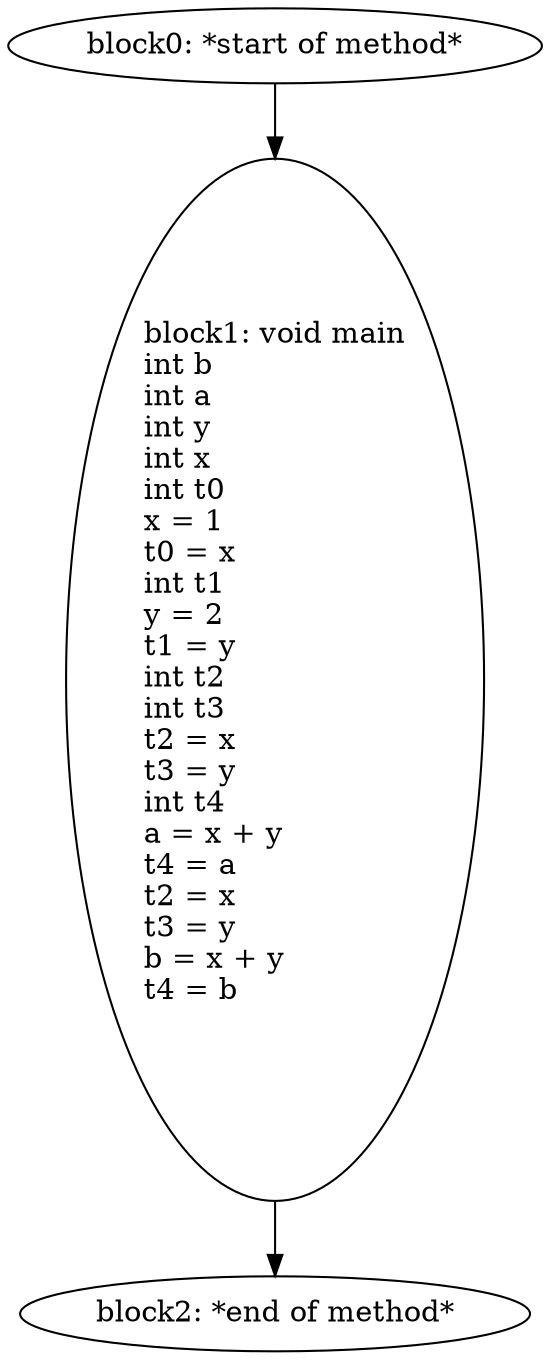 digraph G {
  block0 [ label="block0: *start\ of\ method*\l" ];
  block1 [ label="block1: void\ main\lint\ b\lint\ a\lint\ y\lint\ x\lint\ t0\lx\ =\ 1\lt0\ =\ x\lint\ t1\ly\ =\ 2\lt1\ =\ y\lint\ t2\lint\ t3\lt2\ =\ x\lt3\ =\ y\lint\ t4\la\ =\ x\ +\ y\lt4\ =\ a\lt2\ =\ x\lt3\ =\ y\lb\ =\ x\ +\ y\lt4\ =\ b\l\l" ];
  block2 [ label="block2: *end\ of\ method*\l" ];
  block0 -> block1;
  block1 -> block2;
}
